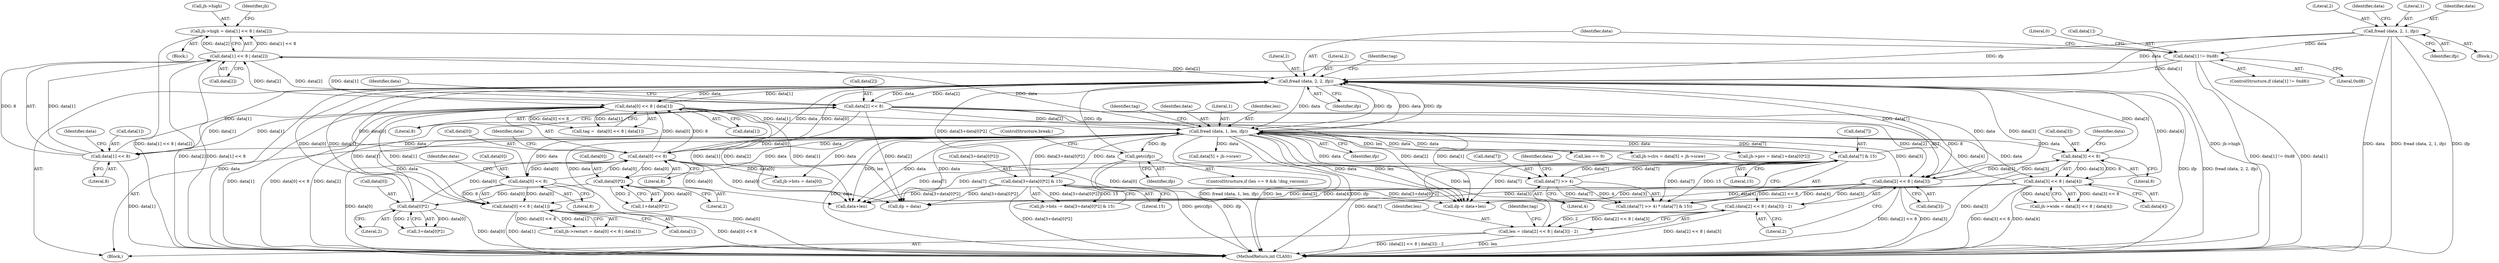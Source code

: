 digraph "0_rawstudio_983bda1f0fa5fa86884381208274198a620f006e@pointer" {
"1000206" [label="(Call,jh->high = data[1] << 8 | data[2])"];
"1000210" [label="(Call,data[1] << 8 | data[2])"];
"1000211" [label="(Call,data[1] << 8)"];
"1000142" [label="(Call,data[0] << 8 | data[1])"];
"1000143" [label="(Call,data[0] << 8)"];
"1000135" [label="(Call,fread (data, 2, 2, ifp))"];
"1000308" [label="(Call,data[3+data[0]*2] & 15)"];
"1000170" [label="(Call,fread (data, 1, len, ifp))"];
"1000154" [label="(Call,data[2] << 8 | data[3])"];
"1000155" [label="(Call,data[2] << 8)"];
"1000224" [label="(Call,data[3] << 8)"];
"1000191" [label="(Call,data[7] & 15)"];
"1000186" [label="(Call,data[7] >> 4)"];
"1000223" [label="(Call,data[3] << 8 | data[4])"];
"1000151" [label="(Call,len = (data[2] << 8 | data[3]) - 2)"];
"1000153" [label="(Call,(data[2] << 8 | data[3]) - 2)"];
"1000126" [label="(Call,data[1] != 0xd8)"];
"1000120" [label="(Call,fread (data, 2, 1, ifp))"];
"1000313" [label="(Call,data[0]*2)"];
"1000299" [label="(Call,data[0]*2)"];
"1000325" [label="(Call,data[0] << 8 | data[1])"];
"1000326" [label="(Call,data[0] << 8)"];
"1000250" [label="(Call,getc(ifp))"];
"1000224" [label="(Call,data[3] << 8)"];
"1000124" [label="(Identifier,ifp)"];
"1000177" [label="(Block,)"];
"1000137" [label="(Literal,2)"];
"1000134" [label="(Block,)"];
"1000252" [label="(ControlStructure,break;)"];
"1000264" [label="(Call,data+len)"];
"1000166" [label="(Identifier,tag)"];
"1000187" [label="(Call,data[7])"];
"1000250" [label="(Call,getc(ifp))"];
"1000127" [label="(Call,data[1])"];
"1000135" [label="(Call,fread (data, 2, 2, ifp))"];
"1000332" [label="(Identifier,data)"];
"1000139" [label="(Identifier,ifp)"];
"1000297" [label="(Call,1+data[0]*2)"];
"1000132" [label="(Literal,0)"];
"1000325" [label="(Call,data[0] << 8 | data[1])"];
"1000225" [label="(Call,data[3])"];
"1000308" [label="(Call,data[3+data[0]*2] & 15)"];
"1000172" [label="(Literal,1)"];
"1000185" [label="(Call,(data[7] >> 4) * (data[7] & 15))"];
"1000199" [label="(Call,jh->bits = data[0])"];
"1000173" [label="(Identifier,len)"];
"1000258" [label="(Call,dp = data)"];
"1000299" [label="(Call,data[0]*2)"];
"1000330" [label="(Literal,8)"];
"1000123" [label="(Literal,1)"];
"1000152" [label="(Identifier,len)"];
"1000212" [label="(Call,data[1])"];
"1000230" [label="(Identifier,data)"];
"1000159" [label="(Literal,8)"];
"1000191" [label="(Call,data[7] & 15)"];
"1000140" [label="(Call,tag =  data[0] << 8 | data[1])"];
"1000120" [label="(Call,fread (data, 2, 1, ifp))"];
"1000217" [label="(Identifier,data)"];
"1000418" [label="(MethodReturn,int CLASS)"];
"1000138" [label="(Literal,2)"];
"1000327" [label="(Call,data[0])"];
"1000144" [label="(Call,data[0])"];
"1000229" [label="(Call,data[4])"];
"1000326" [label="(Call,data[0] << 8)"];
"1000245" [label="(Call,len == 9)"];
"1000148" [label="(Call,data[1])"];
"1000228" [label="(Literal,8)"];
"1000153" [label="(Call,(data[2] << 8 | data[3]) - 2)"];
"1000300" [label="(Call,data[0])"];
"1000303" [label="(Literal,2)"];
"1000232" [label="(Call,jh->clrs = data[5] + jh->sraw)"];
"1000154" [label="(Call,data[2] << 8 | data[3])"];
"1000216" [label="(Call,data[2])"];
"1000151" [label="(Call,len = (data[2] << 8 | data[3]) - 2)"];
"1000143" [label="(Call,data[0] << 8)"];
"1000190" [label="(Literal,4)"];
"1000161" [label="(Identifier,data)"];
"1000291" [label="(Call,jh->psv = data[1+data[0]*2])"];
"1000141" [label="(Identifier,tag)"];
"1000186" [label="(Call,data[7] >> 4)"];
"1000309" [label="(Call,data[3+data[0]*2])"];
"1000195" [label="(Literal,15)"];
"1000155" [label="(Call,data[2] << 8)"];
"1000314" [label="(Call,data[0])"];
"1000142" [label="(Call,data[0] << 8 | data[1])"];
"1000211" [label="(Call,data[1] << 8)"];
"1000126" [label="(Call,data[1] != 0xd8)"];
"1000318" [label="(Literal,15)"];
"1000176" [label="(Identifier,tag)"];
"1000170" [label="(Call,fread (data, 1, len, ifp))"];
"1000121" [label="(Identifier,data)"];
"1000149" [label="(Identifier,data)"];
"1000163" [label="(Literal,2)"];
"1000223" [label="(Call,data[3] << 8 | data[4])"];
"1000304" [label="(Call,jh->bits -= data[3+data[0]*2] & 15)"];
"1000122" [label="(Literal,2)"];
"1000147" [label="(Literal,8)"];
"1000193" [label="(Identifier,data)"];
"1000207" [label="(Call,jh->high)"];
"1000262" [label="(Call,dp < data+len)"];
"1000192" [label="(Call,data[7])"];
"1000156" [label="(Call,data[2])"];
"1000128" [label="(Identifier,data)"];
"1000321" [label="(Call,jh->restart = data[0] << 8 | data[1])"];
"1000313" [label="(Call,data[0]*2)"];
"1000210" [label="(Call,data[1] << 8 | data[2])"];
"1000125" [label="(ControlStructure,if (data[1] != 0xd8))"];
"1000174" [label="(Identifier,ifp)"];
"1000251" [label="(Identifier,ifp)"];
"1000219" [label="(Call,jh->wide = data[3] << 8 | data[4])"];
"1000171" [label="(Identifier,data)"];
"1000311" [label="(Call,3+data[0]*2)"];
"1000130" [label="(Literal,0xd8)"];
"1000236" [label="(Call,data[5] + jh->sraw)"];
"1000103" [label="(Block,)"];
"1000221" [label="(Identifier,jh)"];
"1000215" [label="(Literal,8)"];
"1000206" [label="(Call,jh->high = data[1] << 8 | data[2])"];
"1000331" [label="(Call,data[1])"];
"1000243" [label="(ControlStructure,if (len == 9 && !dng_version))"];
"1000317" [label="(Literal,2)"];
"1000160" [label="(Call,data[3])"];
"1000136" [label="(Identifier,data)"];
"1000206" -> "1000177"  [label="AST: "];
"1000206" -> "1000210"  [label="CFG: "];
"1000207" -> "1000206"  [label="AST: "];
"1000210" -> "1000206"  [label="AST: "];
"1000221" -> "1000206"  [label="CFG: "];
"1000206" -> "1000418"  [label="DDG: data[1] << 8 | data[2]"];
"1000206" -> "1000418"  [label="DDG: jh->high"];
"1000210" -> "1000206"  [label="DDG: data[1] << 8"];
"1000210" -> "1000206"  [label="DDG: data[2]"];
"1000210" -> "1000216"  [label="CFG: "];
"1000211" -> "1000210"  [label="AST: "];
"1000216" -> "1000210"  [label="AST: "];
"1000210" -> "1000418"  [label="DDG: data[2]"];
"1000210" -> "1000418"  [label="DDG: data[1] << 8"];
"1000210" -> "1000135"  [label="DDG: data[2]"];
"1000210" -> "1000155"  [label="DDG: data[2]"];
"1000211" -> "1000210"  [label="DDG: data[1]"];
"1000211" -> "1000210"  [label="DDG: 8"];
"1000170" -> "1000210"  [label="DDG: data"];
"1000155" -> "1000210"  [label="DDG: data[2]"];
"1000211" -> "1000215"  [label="CFG: "];
"1000212" -> "1000211"  [label="AST: "];
"1000215" -> "1000211"  [label="AST: "];
"1000217" -> "1000211"  [label="CFG: "];
"1000211" -> "1000418"  [label="DDG: data[1]"];
"1000211" -> "1000135"  [label="DDG: data[1]"];
"1000211" -> "1000142"  [label="DDG: data[1]"];
"1000142" -> "1000211"  [label="DDG: data[1]"];
"1000170" -> "1000211"  [label="DDG: data"];
"1000142" -> "1000140"  [label="AST: "];
"1000142" -> "1000148"  [label="CFG: "];
"1000143" -> "1000142"  [label="AST: "];
"1000148" -> "1000142"  [label="AST: "];
"1000140" -> "1000142"  [label="CFG: "];
"1000142" -> "1000418"  [label="DDG: data[1]"];
"1000142" -> "1000418"  [label="DDG: data[0] << 8"];
"1000142" -> "1000135"  [label="DDG: data[1]"];
"1000142" -> "1000140"  [label="DDG: data[0] << 8"];
"1000142" -> "1000140"  [label="DDG: data[1]"];
"1000143" -> "1000142"  [label="DDG: data[0]"];
"1000143" -> "1000142"  [label="DDG: 8"];
"1000325" -> "1000142"  [label="DDG: data[1]"];
"1000126" -> "1000142"  [label="DDG: data[1]"];
"1000135" -> "1000142"  [label="DDG: data"];
"1000142" -> "1000170"  [label="DDG: data[1]"];
"1000142" -> "1000258"  [label="DDG: data[1]"];
"1000142" -> "1000262"  [label="DDG: data[1]"];
"1000142" -> "1000264"  [label="DDG: data[1]"];
"1000142" -> "1000325"  [label="DDG: data[1]"];
"1000143" -> "1000147"  [label="CFG: "];
"1000144" -> "1000143"  [label="AST: "];
"1000147" -> "1000143"  [label="AST: "];
"1000149" -> "1000143"  [label="CFG: "];
"1000143" -> "1000418"  [label="DDG: data[0]"];
"1000143" -> "1000135"  [label="DDG: data[0]"];
"1000135" -> "1000143"  [label="DDG: data"];
"1000326" -> "1000143"  [label="DDG: data[0]"];
"1000313" -> "1000143"  [label="DDG: data[0]"];
"1000170" -> "1000143"  [label="DDG: data"];
"1000143" -> "1000170"  [label="DDG: data[0]"];
"1000143" -> "1000199"  [label="DDG: data[0]"];
"1000143" -> "1000258"  [label="DDG: data[0]"];
"1000143" -> "1000262"  [label="DDG: data[0]"];
"1000143" -> "1000264"  [label="DDG: data[0]"];
"1000143" -> "1000299"  [label="DDG: data[0]"];
"1000143" -> "1000326"  [label="DDG: data[0]"];
"1000135" -> "1000134"  [label="AST: "];
"1000135" -> "1000139"  [label="CFG: "];
"1000136" -> "1000135"  [label="AST: "];
"1000137" -> "1000135"  [label="AST: "];
"1000138" -> "1000135"  [label="AST: "];
"1000139" -> "1000135"  [label="AST: "];
"1000141" -> "1000135"  [label="CFG: "];
"1000135" -> "1000418"  [label="DDG: ifp"];
"1000135" -> "1000418"  [label="DDG: fread (data, 2, 2, ifp)"];
"1000135" -> "1000418"  [label="DDG: data"];
"1000308" -> "1000135"  [label="DDG: data[3+data[0]*2]"];
"1000154" -> "1000135"  [label="DDG: data[3]"];
"1000126" -> "1000135"  [label="DDG: data[1]"];
"1000170" -> "1000135"  [label="DDG: data"];
"1000170" -> "1000135"  [label="DDG: ifp"];
"1000313" -> "1000135"  [label="DDG: data[0]"];
"1000191" -> "1000135"  [label="DDG: data[7]"];
"1000224" -> "1000135"  [label="DDG: data[3]"];
"1000325" -> "1000135"  [label="DDG: data[1]"];
"1000223" -> "1000135"  [label="DDG: data[4]"];
"1000120" -> "1000135"  [label="DDG: data"];
"1000120" -> "1000135"  [label="DDG: ifp"];
"1000155" -> "1000135"  [label="DDG: data[2]"];
"1000326" -> "1000135"  [label="DDG: data[0]"];
"1000250" -> "1000135"  [label="DDG: ifp"];
"1000135" -> "1000155"  [label="DDG: data"];
"1000135" -> "1000154"  [label="DDG: data"];
"1000135" -> "1000170"  [label="DDG: data"];
"1000135" -> "1000170"  [label="DDG: ifp"];
"1000308" -> "1000304"  [label="AST: "];
"1000308" -> "1000318"  [label="CFG: "];
"1000309" -> "1000308"  [label="AST: "];
"1000318" -> "1000308"  [label="AST: "];
"1000304" -> "1000308"  [label="CFG: "];
"1000308" -> "1000418"  [label="DDG: data[3+data[0]*2]"];
"1000308" -> "1000170"  [label="DDG: data[3+data[0]*2]"];
"1000308" -> "1000258"  [label="DDG: data[3+data[0]*2]"];
"1000308" -> "1000262"  [label="DDG: data[3+data[0]*2]"];
"1000308" -> "1000264"  [label="DDG: data[3+data[0]*2]"];
"1000308" -> "1000304"  [label="DDG: data[3+data[0]*2]"];
"1000308" -> "1000304"  [label="DDG: 15"];
"1000170" -> "1000308"  [label="DDG: data"];
"1000170" -> "1000134"  [label="AST: "];
"1000170" -> "1000174"  [label="CFG: "];
"1000171" -> "1000170"  [label="AST: "];
"1000172" -> "1000170"  [label="AST: "];
"1000173" -> "1000170"  [label="AST: "];
"1000174" -> "1000170"  [label="AST: "];
"1000176" -> "1000170"  [label="CFG: "];
"1000170" -> "1000418"  [label="DDG: len"];
"1000170" -> "1000418"  [label="DDG: data"];
"1000170" -> "1000418"  [label="DDG: fread (data, 1, len, ifp)"];
"1000170" -> "1000418"  [label="DDG: ifp"];
"1000154" -> "1000170"  [label="DDG: data[3]"];
"1000155" -> "1000170"  [label="DDG: data[2]"];
"1000191" -> "1000170"  [label="DDG: data[7]"];
"1000223" -> "1000170"  [label="DDG: data[4]"];
"1000151" -> "1000170"  [label="DDG: len"];
"1000170" -> "1000186"  [label="DDG: data"];
"1000170" -> "1000191"  [label="DDG: data"];
"1000170" -> "1000199"  [label="DDG: data"];
"1000170" -> "1000224"  [label="DDG: data"];
"1000170" -> "1000223"  [label="DDG: data"];
"1000170" -> "1000232"  [label="DDG: data"];
"1000170" -> "1000236"  [label="DDG: data"];
"1000170" -> "1000245"  [label="DDG: len"];
"1000170" -> "1000250"  [label="DDG: ifp"];
"1000170" -> "1000258"  [label="DDG: data"];
"1000170" -> "1000262"  [label="DDG: data"];
"1000170" -> "1000262"  [label="DDG: len"];
"1000170" -> "1000264"  [label="DDG: data"];
"1000170" -> "1000264"  [label="DDG: len"];
"1000170" -> "1000291"  [label="DDG: data"];
"1000170" -> "1000299"  [label="DDG: data"];
"1000170" -> "1000313"  [label="DDG: data"];
"1000170" -> "1000326"  [label="DDG: data"];
"1000170" -> "1000325"  [label="DDG: data"];
"1000154" -> "1000153"  [label="AST: "];
"1000154" -> "1000160"  [label="CFG: "];
"1000155" -> "1000154"  [label="AST: "];
"1000160" -> "1000154"  [label="AST: "];
"1000163" -> "1000154"  [label="CFG: "];
"1000154" -> "1000418"  [label="DDG: data[3]"];
"1000154" -> "1000418"  [label="DDG: data[2] << 8"];
"1000154" -> "1000153"  [label="DDG: data[2] << 8"];
"1000154" -> "1000153"  [label="DDG: data[3]"];
"1000155" -> "1000154"  [label="DDG: data[2]"];
"1000155" -> "1000154"  [label="DDG: 8"];
"1000224" -> "1000154"  [label="DDG: data[3]"];
"1000154" -> "1000224"  [label="DDG: data[3]"];
"1000154" -> "1000258"  [label="DDG: data[3]"];
"1000154" -> "1000262"  [label="DDG: data[3]"];
"1000154" -> "1000264"  [label="DDG: data[3]"];
"1000155" -> "1000159"  [label="CFG: "];
"1000156" -> "1000155"  [label="AST: "];
"1000159" -> "1000155"  [label="AST: "];
"1000161" -> "1000155"  [label="CFG: "];
"1000155" -> "1000418"  [label="DDG: data[2]"];
"1000155" -> "1000258"  [label="DDG: data[2]"];
"1000155" -> "1000262"  [label="DDG: data[2]"];
"1000155" -> "1000264"  [label="DDG: data[2]"];
"1000224" -> "1000223"  [label="AST: "];
"1000224" -> "1000228"  [label="CFG: "];
"1000225" -> "1000224"  [label="AST: "];
"1000228" -> "1000224"  [label="AST: "];
"1000230" -> "1000224"  [label="CFG: "];
"1000224" -> "1000418"  [label="DDG: data[3]"];
"1000224" -> "1000223"  [label="DDG: data[3]"];
"1000224" -> "1000223"  [label="DDG: 8"];
"1000191" -> "1000185"  [label="AST: "];
"1000191" -> "1000195"  [label="CFG: "];
"1000192" -> "1000191"  [label="AST: "];
"1000195" -> "1000191"  [label="AST: "];
"1000185" -> "1000191"  [label="CFG: "];
"1000191" -> "1000418"  [label="DDG: data[7]"];
"1000191" -> "1000186"  [label="DDG: data[7]"];
"1000191" -> "1000185"  [label="DDG: data[7]"];
"1000191" -> "1000185"  [label="DDG: 15"];
"1000186" -> "1000191"  [label="DDG: data[7]"];
"1000191" -> "1000258"  [label="DDG: data[7]"];
"1000191" -> "1000262"  [label="DDG: data[7]"];
"1000191" -> "1000264"  [label="DDG: data[7]"];
"1000186" -> "1000185"  [label="AST: "];
"1000186" -> "1000190"  [label="CFG: "];
"1000187" -> "1000186"  [label="AST: "];
"1000190" -> "1000186"  [label="AST: "];
"1000193" -> "1000186"  [label="CFG: "];
"1000186" -> "1000185"  [label="DDG: data[7]"];
"1000186" -> "1000185"  [label="DDG: 4"];
"1000223" -> "1000219"  [label="AST: "];
"1000223" -> "1000229"  [label="CFG: "];
"1000229" -> "1000223"  [label="AST: "];
"1000219" -> "1000223"  [label="CFG: "];
"1000223" -> "1000418"  [label="DDG: data[4]"];
"1000223" -> "1000418"  [label="DDG: data[3] << 8"];
"1000223" -> "1000219"  [label="DDG: data[3] << 8"];
"1000223" -> "1000219"  [label="DDG: data[4]"];
"1000223" -> "1000258"  [label="DDG: data[4]"];
"1000223" -> "1000262"  [label="DDG: data[4]"];
"1000223" -> "1000264"  [label="DDG: data[4]"];
"1000151" -> "1000134"  [label="AST: "];
"1000151" -> "1000153"  [label="CFG: "];
"1000152" -> "1000151"  [label="AST: "];
"1000153" -> "1000151"  [label="AST: "];
"1000166" -> "1000151"  [label="CFG: "];
"1000151" -> "1000418"  [label="DDG: len"];
"1000151" -> "1000418"  [label="DDG: (data[2] << 8 | data[3]) - 2"];
"1000153" -> "1000151"  [label="DDG: data[2] << 8 | data[3]"];
"1000153" -> "1000151"  [label="DDG: 2"];
"1000153" -> "1000163"  [label="CFG: "];
"1000163" -> "1000153"  [label="AST: "];
"1000153" -> "1000418"  [label="DDG: data[2] << 8 | data[3]"];
"1000126" -> "1000125"  [label="AST: "];
"1000126" -> "1000130"  [label="CFG: "];
"1000127" -> "1000126"  [label="AST: "];
"1000130" -> "1000126"  [label="AST: "];
"1000132" -> "1000126"  [label="CFG: "];
"1000136" -> "1000126"  [label="CFG: "];
"1000126" -> "1000418"  [label="DDG: data[1] != 0xd8"];
"1000126" -> "1000418"  [label="DDG: data[1]"];
"1000120" -> "1000126"  [label="DDG: data"];
"1000120" -> "1000103"  [label="AST: "];
"1000120" -> "1000124"  [label="CFG: "];
"1000121" -> "1000120"  [label="AST: "];
"1000122" -> "1000120"  [label="AST: "];
"1000123" -> "1000120"  [label="AST: "];
"1000124" -> "1000120"  [label="AST: "];
"1000128" -> "1000120"  [label="CFG: "];
"1000120" -> "1000418"  [label="DDG: data"];
"1000120" -> "1000418"  [label="DDG: fread (data, 2, 1, ifp)"];
"1000120" -> "1000418"  [label="DDG: ifp"];
"1000313" -> "1000311"  [label="AST: "];
"1000313" -> "1000317"  [label="CFG: "];
"1000314" -> "1000313"  [label="AST: "];
"1000317" -> "1000313"  [label="AST: "];
"1000311" -> "1000313"  [label="CFG: "];
"1000313" -> "1000418"  [label="DDG: data[0]"];
"1000313" -> "1000311"  [label="DDG: data[0]"];
"1000313" -> "1000311"  [label="DDG: 2"];
"1000299" -> "1000313"  [label="DDG: data[0]"];
"1000299" -> "1000297"  [label="AST: "];
"1000299" -> "1000303"  [label="CFG: "];
"1000300" -> "1000299"  [label="AST: "];
"1000303" -> "1000299"  [label="AST: "];
"1000297" -> "1000299"  [label="CFG: "];
"1000299" -> "1000297"  [label="DDG: data[0]"];
"1000299" -> "1000297"  [label="DDG: 2"];
"1000325" -> "1000321"  [label="AST: "];
"1000325" -> "1000331"  [label="CFG: "];
"1000326" -> "1000325"  [label="AST: "];
"1000331" -> "1000325"  [label="AST: "];
"1000321" -> "1000325"  [label="CFG: "];
"1000325" -> "1000418"  [label="DDG: data[0] << 8"];
"1000325" -> "1000418"  [label="DDG: data[1]"];
"1000325" -> "1000321"  [label="DDG: data[0] << 8"];
"1000325" -> "1000321"  [label="DDG: data[1]"];
"1000326" -> "1000325"  [label="DDG: data[0]"];
"1000326" -> "1000325"  [label="DDG: 8"];
"1000326" -> "1000330"  [label="CFG: "];
"1000327" -> "1000326"  [label="AST: "];
"1000330" -> "1000326"  [label="AST: "];
"1000332" -> "1000326"  [label="CFG: "];
"1000326" -> "1000418"  [label="DDG: data[0]"];
"1000250" -> "1000243"  [label="AST: "];
"1000250" -> "1000251"  [label="CFG: "];
"1000251" -> "1000250"  [label="AST: "];
"1000252" -> "1000250"  [label="CFG: "];
"1000250" -> "1000418"  [label="DDG: ifp"];
"1000250" -> "1000418"  [label="DDG: getc(ifp)"];
}

